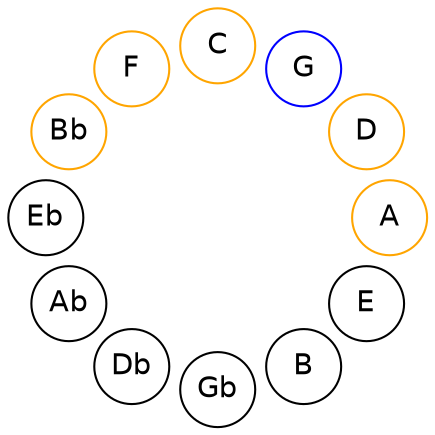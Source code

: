 
graph {

layout = circo;
mindist = .1

node [shape = circle, fontname = Helvetica, margin = 0]
edge [style=invis]

subgraph 1 {
	E -- B -- Gb -- Db -- Ab -- Eb -- Bb -- F -- C -- G -- D -- A -- E
}

Bb [color=orange];
F [color=orange];
C [color=orange];
G [color=blue];
D [color=orange];
A [color=orange];
}

